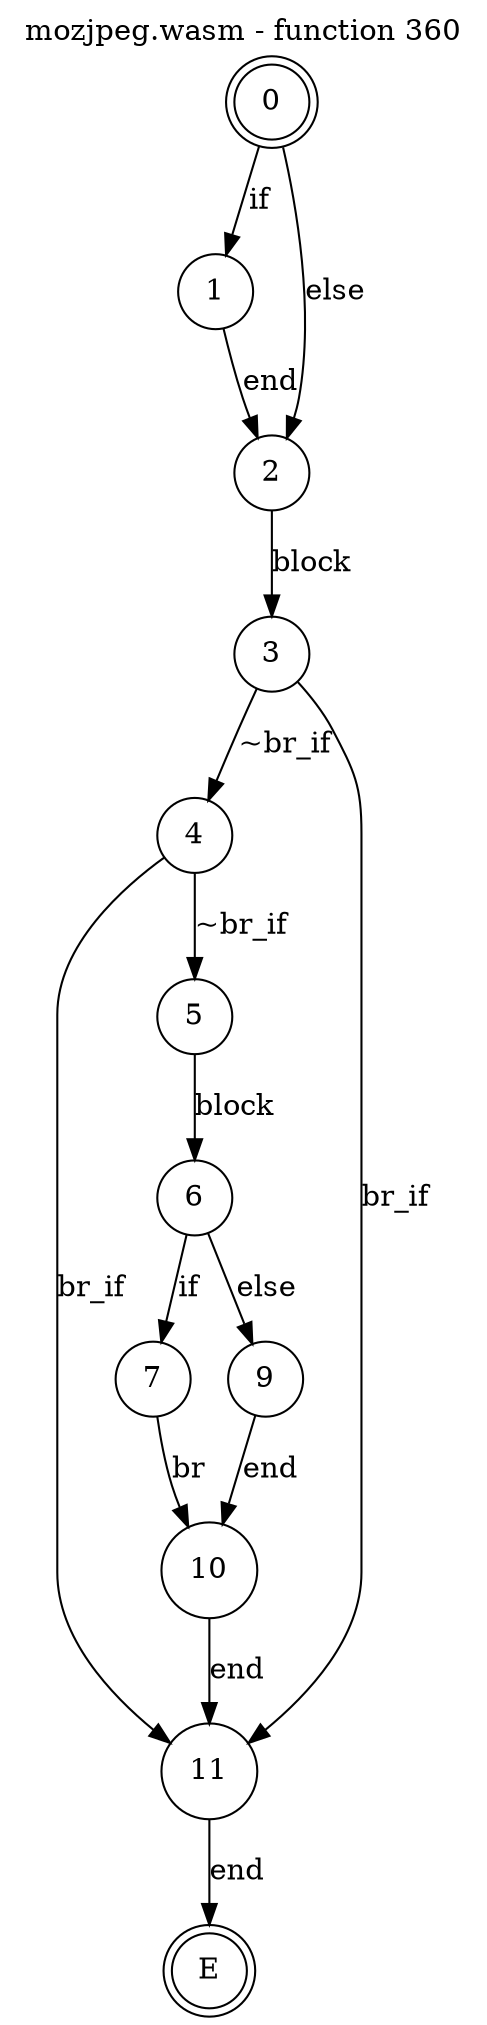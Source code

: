 digraph finite_state_machine {
    label = "mozjpeg.wasm - function 360"
    labelloc =  t
    labelfontsize = 16
    labelfontcolor = black
    labelfontname = "Helvetica"
    node [shape = doublecircle]; 0 E ;
    node [shape = circle];
    0 -> 1[label="if"];
    0 -> 2[label="else"];
    1 -> 2[label="end"];
    2 -> 3[label="block"];
    3 -> 4[label="~br_if"];
    3 -> 11[label="br_if"];
    4 -> 5[label="~br_if"];
    4 -> 11[label="br_if"];
    5 -> 6[label="block"];
    6 -> 7[label="if"];
    6 -> 9[label="else"];
    7 -> 10[label="br"];
    9 -> 10[label="end"];
    10 -> 11[label="end"];
    11 -> E[label="end"];
}
